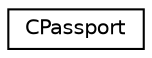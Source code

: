digraph "Graphical Class Hierarchy"
{
  edge [fontname="Helvetica",fontsize="10",labelfontname="Helvetica",labelfontsize="10"];
  node [fontname="Helvetica",fontsize="10",shape=record];
  rankdir="LR";
  Node1 [label="CPassport",height=0.2,width=0.4,color="black", fillcolor="white", style="filled",URL="$classCPassport.html",tooltip="Passport storage class. "];
}
